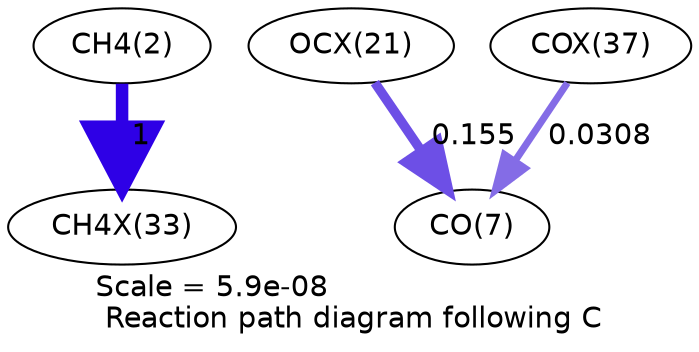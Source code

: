 digraph reaction_paths {
center=1;
s4 -> s49[fontname="Helvetica", penwidth=6, arrowsize=3, color="0.7, 1.5, 0.9"
, label=" 1"];
s43 -> s9[fontname="Helvetica", penwidth=4.59, arrowsize=2.3, color="0.7, 0.655, 0.9"
, label=" 0.155"];
s53 -> s9[fontname="Helvetica", penwidth=3.37, arrowsize=1.69, color="0.7, 0.531, 0.9"
, label=" 0.0308"];
s4 [ fontname="Helvetica", label="CH4(2)"];
s9 [ fontname="Helvetica", label="CO(7)"];
s43 [ fontname="Helvetica", label="OCX(21)"];
s49 [ fontname="Helvetica", label="CH4X(33)"];
s53 [ fontname="Helvetica", label="COX(37)"];
 label = "Scale = 5.9e-08\l Reaction path diagram following C";
 fontname = "Helvetica";
}
